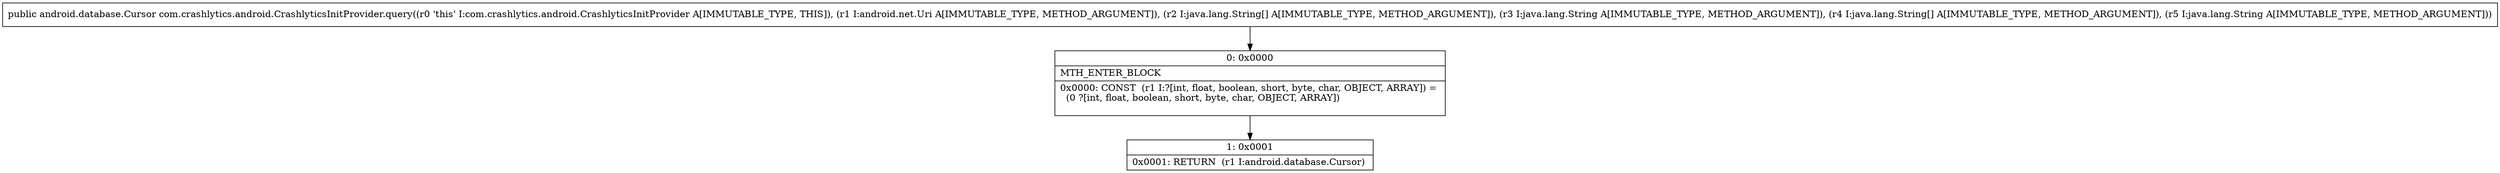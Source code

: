 digraph "CFG forcom.crashlytics.android.CrashlyticsInitProvider.query(Landroid\/net\/Uri;[Ljava\/lang\/String;Ljava\/lang\/String;[Ljava\/lang\/String;Ljava\/lang\/String;)Landroid\/database\/Cursor;" {
Node_0 [shape=record,label="{0\:\ 0x0000|MTH_ENTER_BLOCK\l|0x0000: CONST  (r1 I:?[int, float, boolean, short, byte, char, OBJECT, ARRAY]) = \l  (0 ?[int, float, boolean, short, byte, char, OBJECT, ARRAY])\l \l}"];
Node_1 [shape=record,label="{1\:\ 0x0001|0x0001: RETURN  (r1 I:android.database.Cursor) \l}"];
MethodNode[shape=record,label="{public android.database.Cursor com.crashlytics.android.CrashlyticsInitProvider.query((r0 'this' I:com.crashlytics.android.CrashlyticsInitProvider A[IMMUTABLE_TYPE, THIS]), (r1 I:android.net.Uri A[IMMUTABLE_TYPE, METHOD_ARGUMENT]), (r2 I:java.lang.String[] A[IMMUTABLE_TYPE, METHOD_ARGUMENT]), (r3 I:java.lang.String A[IMMUTABLE_TYPE, METHOD_ARGUMENT]), (r4 I:java.lang.String[] A[IMMUTABLE_TYPE, METHOD_ARGUMENT]), (r5 I:java.lang.String A[IMMUTABLE_TYPE, METHOD_ARGUMENT])) }"];
MethodNode -> Node_0;
Node_0 -> Node_1;
}

